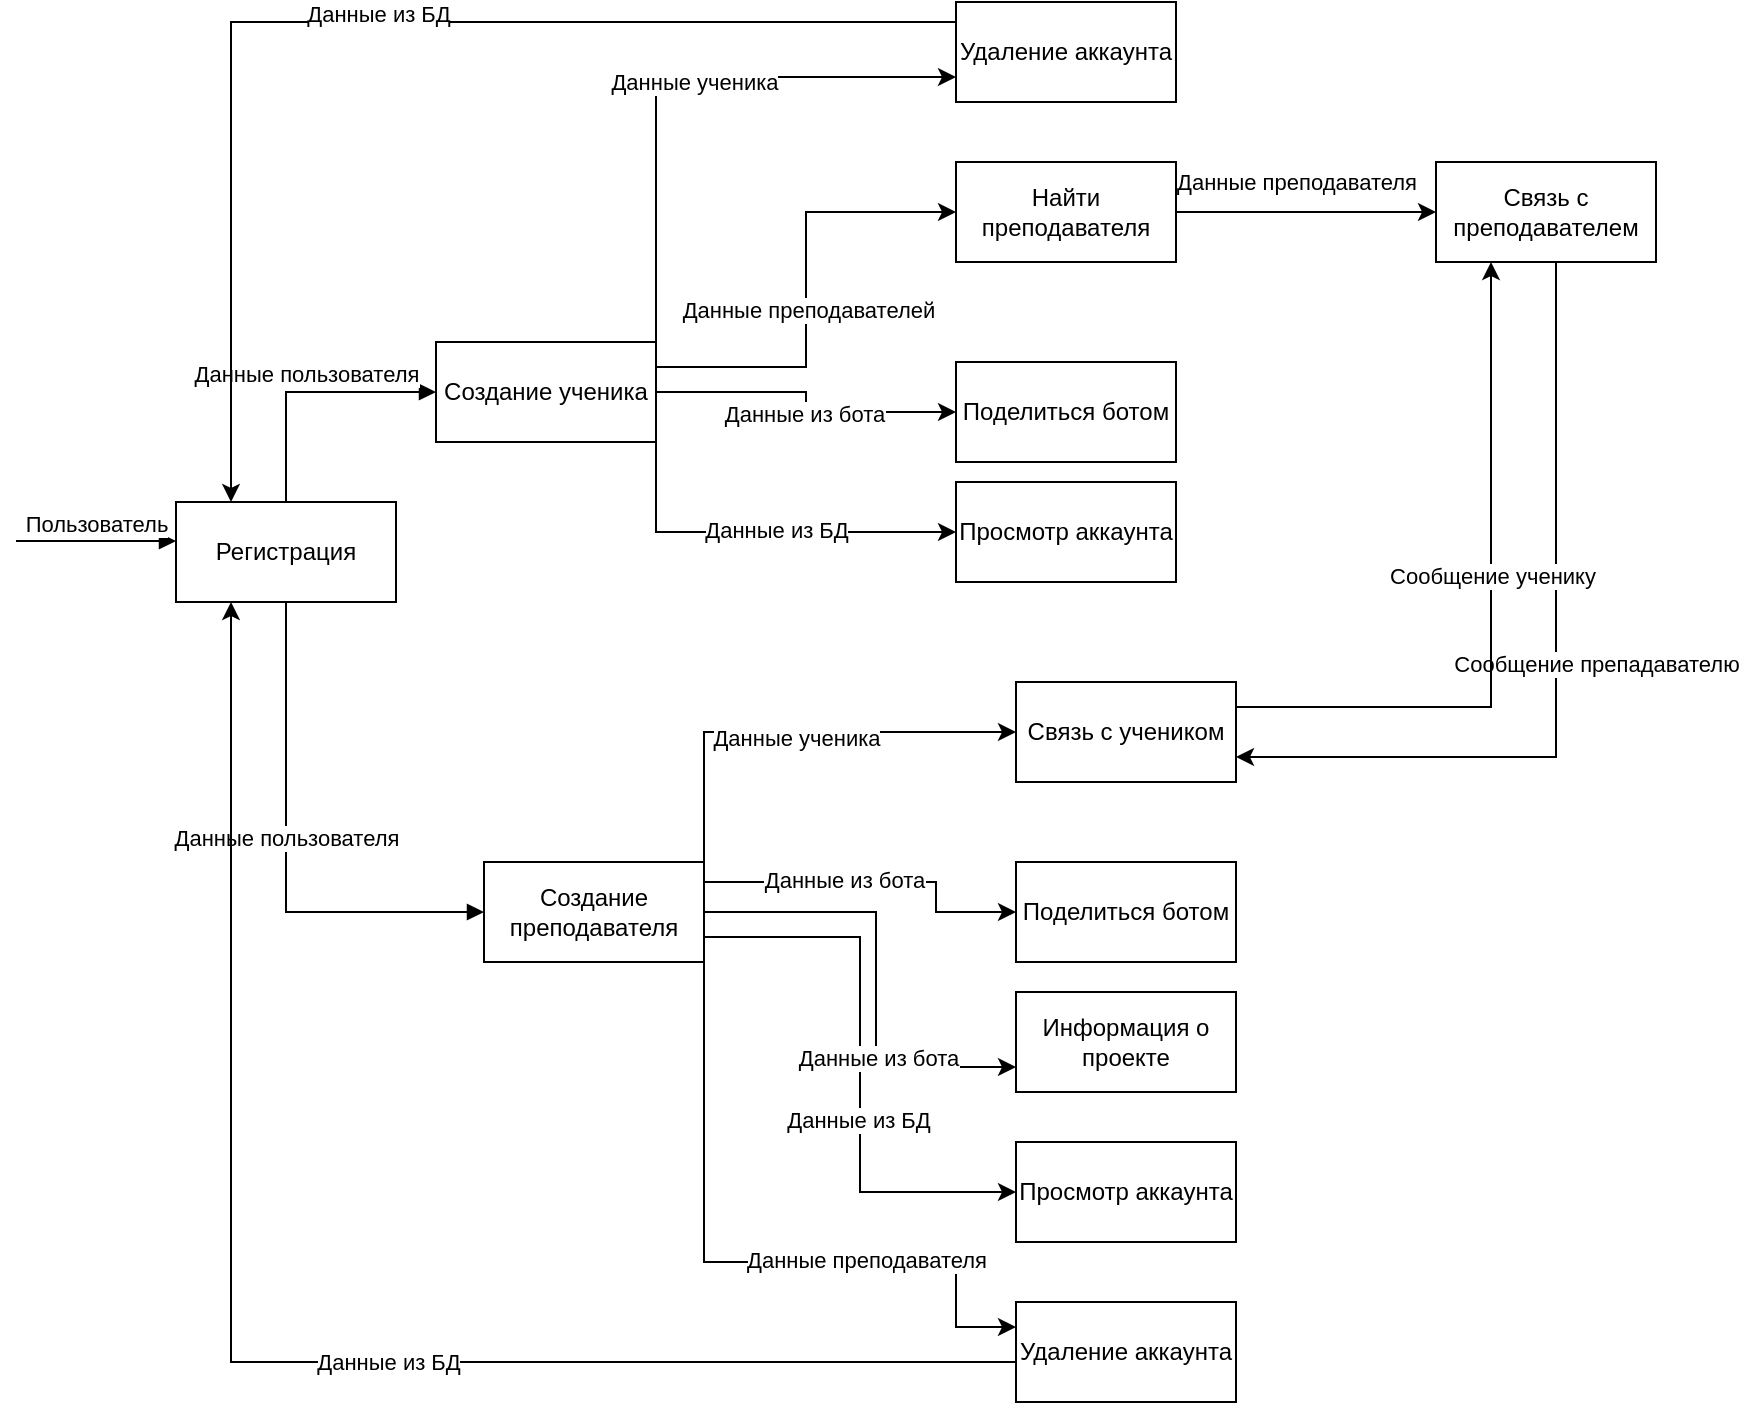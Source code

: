 <mxfile version="22.1.9" type="device">
  <diagram name="Страница — 1" id="aVmeUHdrJFQAASLFDWxM">
    <mxGraphModel dx="933" dy="1006" grid="1" gridSize="10" guides="1" tooltips="1" connect="1" arrows="1" fold="1" page="1" pageScale="1" pageWidth="3300" pageHeight="4681" math="0" shadow="0">
      <root>
        <mxCell id="0" />
        <mxCell id="1" parent="0" />
        <mxCell id="dMKJ-Rslz7NOAKAvur-_-2" value="Пользователь" style="html=1;verticalAlign=bottom;endArrow=block;curved=0;rounded=0;edgeStyle=orthogonalEdgeStyle;" parent="1" edge="1">
          <mxGeometry width="80" relative="1" as="geometry">
            <mxPoint x="290" y="509.5" as="sourcePoint" />
            <mxPoint x="370" y="509.5" as="targetPoint" />
          </mxGeometry>
        </mxCell>
        <mxCell id="qwCCzsK53ZByI5O6mCl8-20" style="edgeStyle=orthogonalEdgeStyle;rounded=0;orthogonalLoop=1;jettySize=auto;html=1;exitX=1;exitY=0;exitDx=0;exitDy=0;entryX=0;entryY=0.75;entryDx=0;entryDy=0;" edge="1" parent="1" source="dMKJ-Rslz7NOAKAvur-_-4" target="qwCCzsK53ZByI5O6mCl8-16">
          <mxGeometry relative="1" as="geometry" />
        </mxCell>
        <mxCell id="qwCCzsK53ZByI5O6mCl8-40" value="Данные ученика" style="edgeLabel;html=1;align=center;verticalAlign=middle;resizable=0;points=[];" vertex="1" connectable="0" parent="qwCCzsK53ZByI5O6mCl8-20">
          <mxGeometry x="0.068" y="-1" relative="1" as="geometry">
            <mxPoint y="1" as="offset" />
          </mxGeometry>
        </mxCell>
        <mxCell id="qwCCzsK53ZByI5O6mCl8-21" style="edgeStyle=orthogonalEdgeStyle;rounded=0;orthogonalLoop=1;jettySize=auto;html=1;exitX=1;exitY=0.25;exitDx=0;exitDy=0;entryX=0;entryY=0.5;entryDx=0;entryDy=0;" edge="1" parent="1" source="dMKJ-Rslz7NOAKAvur-_-4" target="qwCCzsK53ZByI5O6mCl8-14">
          <mxGeometry relative="1" as="geometry" />
        </mxCell>
        <mxCell id="qwCCzsK53ZByI5O6mCl8-35" value="Данные преподавателей" style="edgeLabel;html=1;align=center;verticalAlign=middle;resizable=0;points=[];" vertex="1" connectable="0" parent="qwCCzsK53ZByI5O6mCl8-21">
          <mxGeometry x="-0.087" y="-1" relative="1" as="geometry">
            <mxPoint as="offset" />
          </mxGeometry>
        </mxCell>
        <mxCell id="qwCCzsK53ZByI5O6mCl8-23" style="edgeStyle=orthogonalEdgeStyle;rounded=0;orthogonalLoop=1;jettySize=auto;html=1;exitX=1;exitY=1;exitDx=0;exitDy=0;entryX=0;entryY=0.5;entryDx=0;entryDy=0;" edge="1" parent="1" source="dMKJ-Rslz7NOAKAvur-_-4" target="qwCCzsK53ZByI5O6mCl8-15">
          <mxGeometry relative="1" as="geometry" />
        </mxCell>
        <mxCell id="qwCCzsK53ZByI5O6mCl8-34" value="Данные из БД" style="edgeLabel;html=1;align=center;verticalAlign=middle;resizable=0;points=[];" vertex="1" connectable="0" parent="qwCCzsK53ZByI5O6mCl8-23">
          <mxGeometry x="0.076" y="1" relative="1" as="geometry">
            <mxPoint as="offset" />
          </mxGeometry>
        </mxCell>
        <mxCell id="qwCCzsK53ZByI5O6mCl8-25" style="edgeStyle=orthogonalEdgeStyle;rounded=0;orthogonalLoop=1;jettySize=auto;html=1;exitX=1;exitY=0.5;exitDx=0;exitDy=0;entryX=0;entryY=0.5;entryDx=0;entryDy=0;" edge="1" parent="1" source="dMKJ-Rslz7NOAKAvur-_-4" target="qwCCzsK53ZByI5O6mCl8-24">
          <mxGeometry relative="1" as="geometry" />
        </mxCell>
        <mxCell id="qwCCzsK53ZByI5O6mCl8-38" value="Данные из бота" style="edgeLabel;html=1;align=center;verticalAlign=middle;resizable=0;points=[];" vertex="1" connectable="0" parent="qwCCzsK53ZByI5O6mCl8-25">
          <mxGeometry x="0.02" y="-1" relative="1" as="geometry">
            <mxPoint y="4" as="offset" />
          </mxGeometry>
        </mxCell>
        <mxCell id="dMKJ-Rslz7NOAKAvur-_-4" value="Создание ученика" style="html=1;whiteSpace=wrap;" parent="1" vertex="1">
          <mxGeometry x="500" y="410" width="110" height="50" as="geometry" />
        </mxCell>
        <mxCell id="dMKJ-Rslz7NOAKAvur-_-5" value="Регистрация" style="html=1;whiteSpace=wrap;" parent="1" vertex="1">
          <mxGeometry x="370" y="490" width="110" height="50" as="geometry" />
        </mxCell>
        <mxCell id="qwCCzsK53ZByI5O6mCl8-29" style="edgeStyle=orthogonalEdgeStyle;rounded=0;orthogonalLoop=1;jettySize=auto;html=1;entryX=0;entryY=0.5;entryDx=0;entryDy=0;" edge="1" parent="1" source="dMKJ-Rslz7NOAKAvur-_-6" target="qwCCzsK53ZByI5O6mCl8-26">
          <mxGeometry relative="1" as="geometry">
            <Array as="points">
              <mxPoint x="750" y="680" />
              <mxPoint x="750" y="695" />
            </Array>
          </mxGeometry>
        </mxCell>
        <mxCell id="qwCCzsK53ZByI5O6mCl8-41" value="Данные из бота" style="edgeLabel;html=1;align=center;verticalAlign=middle;resizable=0;points=[];" vertex="1" connectable="0" parent="qwCCzsK53ZByI5O6mCl8-29">
          <mxGeometry x="-0.185" y="1" relative="1" as="geometry">
            <mxPoint as="offset" />
          </mxGeometry>
        </mxCell>
        <mxCell id="qwCCzsK53ZByI5O6mCl8-31" style="edgeStyle=orthogonalEdgeStyle;rounded=0;orthogonalLoop=1;jettySize=auto;html=1;exitX=1;exitY=0.75;exitDx=0;exitDy=0;entryX=0;entryY=0.5;entryDx=0;entryDy=0;" edge="1" parent="1" source="dMKJ-Rslz7NOAKAvur-_-6" target="qwCCzsK53ZByI5O6mCl8-28">
          <mxGeometry relative="1" as="geometry" />
        </mxCell>
        <mxCell id="qwCCzsK53ZByI5O6mCl8-43" value="Данные из БД" style="edgeLabel;html=1;align=center;verticalAlign=middle;resizable=0;points=[];" vertex="1" connectable="0" parent="qwCCzsK53ZByI5O6mCl8-31">
          <mxGeometry x="0.193" y="-1" relative="1" as="geometry">
            <mxPoint as="offset" />
          </mxGeometry>
        </mxCell>
        <mxCell id="qwCCzsK53ZByI5O6mCl8-32" style="edgeStyle=orthogonalEdgeStyle;rounded=0;orthogonalLoop=1;jettySize=auto;html=1;exitX=1;exitY=0.5;exitDx=0;exitDy=0;entryX=0;entryY=0.75;entryDx=0;entryDy=0;" edge="1" parent="1" source="dMKJ-Rslz7NOAKAvur-_-6" target="qwCCzsK53ZByI5O6mCl8-27">
          <mxGeometry relative="1" as="geometry">
            <Array as="points">
              <mxPoint x="720" y="695" />
              <mxPoint x="720" y="773" />
            </Array>
          </mxGeometry>
        </mxCell>
        <mxCell id="qwCCzsK53ZByI5O6mCl8-42" value="Данные из бота" style="edgeLabel;html=1;align=center;verticalAlign=middle;resizable=0;points=[];" vertex="1" connectable="0" parent="qwCCzsK53ZByI5O6mCl8-32">
          <mxGeometry x="0.351" y="1" relative="1" as="geometry">
            <mxPoint y="1" as="offset" />
          </mxGeometry>
        </mxCell>
        <mxCell id="qwCCzsK53ZByI5O6mCl8-33" style="edgeStyle=orthogonalEdgeStyle;rounded=0;orthogonalLoop=1;jettySize=auto;html=1;exitX=1;exitY=1;exitDx=0;exitDy=0;entryX=0;entryY=0.25;entryDx=0;entryDy=0;" edge="1" parent="1" source="dMKJ-Rslz7NOAKAvur-_-6" target="qwCCzsK53ZByI5O6mCl8-18">
          <mxGeometry relative="1" as="geometry">
            <Array as="points">
              <mxPoint x="634" y="870" />
              <mxPoint x="760" y="870" />
              <mxPoint x="760" y="902" />
            </Array>
          </mxGeometry>
        </mxCell>
        <mxCell id="qwCCzsK53ZByI5O6mCl8-44" value="Данные преподавателя" style="edgeLabel;html=1;align=center;verticalAlign=middle;resizable=0;points=[];" vertex="1" connectable="0" parent="qwCCzsK53ZByI5O6mCl8-33">
          <mxGeometry x="0.364" y="2" relative="1" as="geometry">
            <mxPoint y="1" as="offset" />
          </mxGeometry>
        </mxCell>
        <mxCell id="qwCCzsK53ZByI5O6mCl8-51" style="edgeStyle=orthogonalEdgeStyle;rounded=0;orthogonalLoop=1;jettySize=auto;html=1;exitX=1;exitY=0;exitDx=0;exitDy=0;entryX=0;entryY=0.5;entryDx=0;entryDy=0;" edge="1" parent="1" source="dMKJ-Rslz7NOAKAvur-_-6" target="qwCCzsK53ZByI5O6mCl8-50">
          <mxGeometry relative="1" as="geometry" />
        </mxCell>
        <mxCell id="qwCCzsK53ZByI5O6mCl8-53" value="Данные ученика" style="edgeLabel;html=1;align=center;verticalAlign=middle;resizable=0;points=[];" vertex="1" connectable="0" parent="qwCCzsK53ZByI5O6mCl8-51">
          <mxGeometry x="-0.001" y="-3" relative="1" as="geometry">
            <mxPoint as="offset" />
          </mxGeometry>
        </mxCell>
        <mxCell id="dMKJ-Rslz7NOAKAvur-_-6" value="Создание преподавателя" style="html=1;whiteSpace=wrap;" parent="1" vertex="1">
          <mxGeometry x="524" y="670" width="110" height="50" as="geometry" />
        </mxCell>
        <mxCell id="qwCCzsK53ZByI5O6mCl8-12" value="Данные пользователя" style="html=1;verticalAlign=bottom;endArrow=block;curved=0;rounded=0;edgeStyle=orthogonalEdgeStyle;exitX=0.5;exitY=1;exitDx=0;exitDy=0;entryX=0;entryY=0.5;entryDx=0;entryDy=0;" edge="1" parent="1" source="dMKJ-Rslz7NOAKAvur-_-5" target="dMKJ-Rslz7NOAKAvur-_-6">
          <mxGeometry width="80" relative="1" as="geometry">
            <mxPoint x="460" y="590" as="sourcePoint" />
            <mxPoint x="540" y="590" as="targetPoint" />
          </mxGeometry>
        </mxCell>
        <mxCell id="qwCCzsK53ZByI5O6mCl8-13" value="Данные пользователя" style="html=1;verticalAlign=bottom;endArrow=block;curved=0;rounded=0;edgeStyle=orthogonalEdgeStyle;exitX=0.5;exitY=0;exitDx=0;exitDy=0;entryX=0;entryY=0.5;entryDx=0;entryDy=0;" edge="1" parent="1" source="dMKJ-Rslz7NOAKAvur-_-5" target="dMKJ-Rslz7NOAKAvur-_-4">
          <mxGeometry width="80" relative="1" as="geometry">
            <mxPoint x="530" y="500" as="sourcePoint" />
            <mxPoint x="610" y="500" as="targetPoint" />
          </mxGeometry>
        </mxCell>
        <mxCell id="qwCCzsK53ZByI5O6mCl8-49" style="edgeStyle=orthogonalEdgeStyle;rounded=0;orthogonalLoop=1;jettySize=auto;html=1;exitX=1;exitY=0.5;exitDx=0;exitDy=0;entryX=0;entryY=0.5;entryDx=0;entryDy=0;" edge="1" parent="1" source="qwCCzsK53ZByI5O6mCl8-14" target="qwCCzsK53ZByI5O6mCl8-48">
          <mxGeometry relative="1" as="geometry" />
        </mxCell>
        <mxCell id="qwCCzsK53ZByI5O6mCl8-54" value="Данные преподавателя" style="edgeLabel;html=1;align=center;verticalAlign=middle;resizable=0;points=[];" vertex="1" connectable="0" parent="qwCCzsK53ZByI5O6mCl8-49">
          <mxGeometry x="-0.451" relative="1" as="geometry">
            <mxPoint x="24" y="-15" as="offset" />
          </mxGeometry>
        </mxCell>
        <mxCell id="qwCCzsK53ZByI5O6mCl8-14" value="Найти преподавателя" style="html=1;whiteSpace=wrap;" vertex="1" parent="1">
          <mxGeometry x="760" y="320" width="110" height="50" as="geometry" />
        </mxCell>
        <mxCell id="qwCCzsK53ZByI5O6mCl8-15" value="Просмотр аккаунта" style="html=1;whiteSpace=wrap;" vertex="1" parent="1">
          <mxGeometry x="760" y="480" width="110" height="50" as="geometry" />
        </mxCell>
        <mxCell id="qwCCzsK53ZByI5O6mCl8-17" style="edgeStyle=orthogonalEdgeStyle;rounded=0;orthogonalLoop=1;jettySize=auto;html=1;entryX=0.25;entryY=0;entryDx=0;entryDy=0;" edge="1" parent="1" source="qwCCzsK53ZByI5O6mCl8-16" target="dMKJ-Rslz7NOAKAvur-_-5">
          <mxGeometry relative="1" as="geometry">
            <Array as="points">
              <mxPoint x="398" y="250" />
            </Array>
          </mxGeometry>
        </mxCell>
        <mxCell id="qwCCzsK53ZByI5O6mCl8-46" value="Данные из БД" style="edgeLabel;html=1;align=center;verticalAlign=middle;resizable=0;points=[];" vertex="1" connectable="0" parent="qwCCzsK53ZByI5O6mCl8-17">
          <mxGeometry x="-0.04" y="-4" relative="1" as="geometry">
            <mxPoint as="offset" />
          </mxGeometry>
        </mxCell>
        <mxCell id="qwCCzsK53ZByI5O6mCl8-16" value="Удаление аккаунта" style="html=1;whiteSpace=wrap;" vertex="1" parent="1">
          <mxGeometry x="760" y="240" width="110" height="50" as="geometry" />
        </mxCell>
        <mxCell id="qwCCzsK53ZByI5O6mCl8-19" style="edgeStyle=orthogonalEdgeStyle;rounded=0;orthogonalLoop=1;jettySize=auto;html=1;entryX=0.25;entryY=1;entryDx=0;entryDy=0;" edge="1" parent="1" source="qwCCzsK53ZByI5O6mCl8-18" target="dMKJ-Rslz7NOAKAvur-_-5">
          <mxGeometry relative="1" as="geometry">
            <mxPoint x="400" y="550" as="targetPoint" />
            <Array as="points">
              <mxPoint x="398" y="920" />
            </Array>
          </mxGeometry>
        </mxCell>
        <mxCell id="qwCCzsK53ZByI5O6mCl8-47" value="Данные из БД" style="edgeLabel;html=1;align=center;verticalAlign=middle;resizable=0;points=[];" vertex="1" connectable="0" parent="qwCCzsK53ZByI5O6mCl8-19">
          <mxGeometry x="-0.318" relative="1" as="geometry">
            <mxPoint x="-51" as="offset" />
          </mxGeometry>
        </mxCell>
        <mxCell id="qwCCzsK53ZByI5O6mCl8-18" value="Удаление аккаунта" style="html=1;whiteSpace=wrap;" vertex="1" parent="1">
          <mxGeometry x="790" y="890" width="110" height="50" as="geometry" />
        </mxCell>
        <mxCell id="qwCCzsK53ZByI5O6mCl8-24" value="Поделиться ботом" style="html=1;whiteSpace=wrap;" vertex="1" parent="1">
          <mxGeometry x="760" y="420" width="110" height="50" as="geometry" />
        </mxCell>
        <mxCell id="qwCCzsK53ZByI5O6mCl8-26" value="Поделиться ботом" style="html=1;whiteSpace=wrap;" vertex="1" parent="1">
          <mxGeometry x="790" y="670" width="110" height="50" as="geometry" />
        </mxCell>
        <mxCell id="qwCCzsK53ZByI5O6mCl8-27" value="Информация о проекте" style="html=1;whiteSpace=wrap;" vertex="1" parent="1">
          <mxGeometry x="790" y="735" width="110" height="50" as="geometry" />
        </mxCell>
        <mxCell id="qwCCzsK53ZByI5O6mCl8-28" value="Просмотр аккаунта" style="html=1;whiteSpace=wrap;" vertex="1" parent="1">
          <mxGeometry x="790" y="810" width="110" height="50" as="geometry" />
        </mxCell>
        <mxCell id="qwCCzsK53ZByI5O6mCl8-59" style="edgeStyle=orthogonalEdgeStyle;rounded=0;orthogonalLoop=1;jettySize=auto;html=1;exitX=0.75;exitY=1;exitDx=0;exitDy=0;entryX=1;entryY=0.75;entryDx=0;entryDy=0;" edge="1" parent="1" source="qwCCzsK53ZByI5O6mCl8-48" target="qwCCzsK53ZByI5O6mCl8-50">
          <mxGeometry relative="1" as="geometry">
            <Array as="points">
              <mxPoint x="1060" y="370" />
              <mxPoint x="1060" y="618" />
            </Array>
          </mxGeometry>
        </mxCell>
        <mxCell id="qwCCzsK53ZByI5O6mCl8-61" value="Сообщение препадавателю" style="edgeLabel;html=1;align=center;verticalAlign=middle;resizable=0;points=[];" vertex="1" connectable="0" parent="qwCCzsK53ZByI5O6mCl8-59">
          <mxGeometry x="0.044" y="1" relative="1" as="geometry">
            <mxPoint x="19" y="-1" as="offset" />
          </mxGeometry>
        </mxCell>
        <mxCell id="qwCCzsK53ZByI5O6mCl8-48" value="Связь с преподавателем" style="html=1;whiteSpace=wrap;" vertex="1" parent="1">
          <mxGeometry x="1000" y="320" width="110" height="50" as="geometry" />
        </mxCell>
        <mxCell id="qwCCzsK53ZByI5O6mCl8-57" style="edgeStyle=orthogonalEdgeStyle;rounded=0;orthogonalLoop=1;jettySize=auto;html=1;exitX=1;exitY=0.25;exitDx=0;exitDy=0;entryX=0.25;entryY=1;entryDx=0;entryDy=0;" edge="1" parent="1" source="qwCCzsK53ZByI5O6mCl8-50" target="qwCCzsK53ZByI5O6mCl8-48">
          <mxGeometry relative="1" as="geometry" />
        </mxCell>
        <mxCell id="qwCCzsK53ZByI5O6mCl8-60" value="Сообщение ученику" style="edgeLabel;html=1;align=center;verticalAlign=middle;resizable=0;points=[];" vertex="1" connectable="0" parent="qwCCzsK53ZByI5O6mCl8-57">
          <mxGeometry x="0.102" relative="1" as="geometry">
            <mxPoint as="offset" />
          </mxGeometry>
        </mxCell>
        <mxCell id="qwCCzsK53ZByI5O6mCl8-50" value="Связь с учеником" style="html=1;whiteSpace=wrap;" vertex="1" parent="1">
          <mxGeometry x="790" y="580" width="110" height="50" as="geometry" />
        </mxCell>
      </root>
    </mxGraphModel>
  </diagram>
</mxfile>
